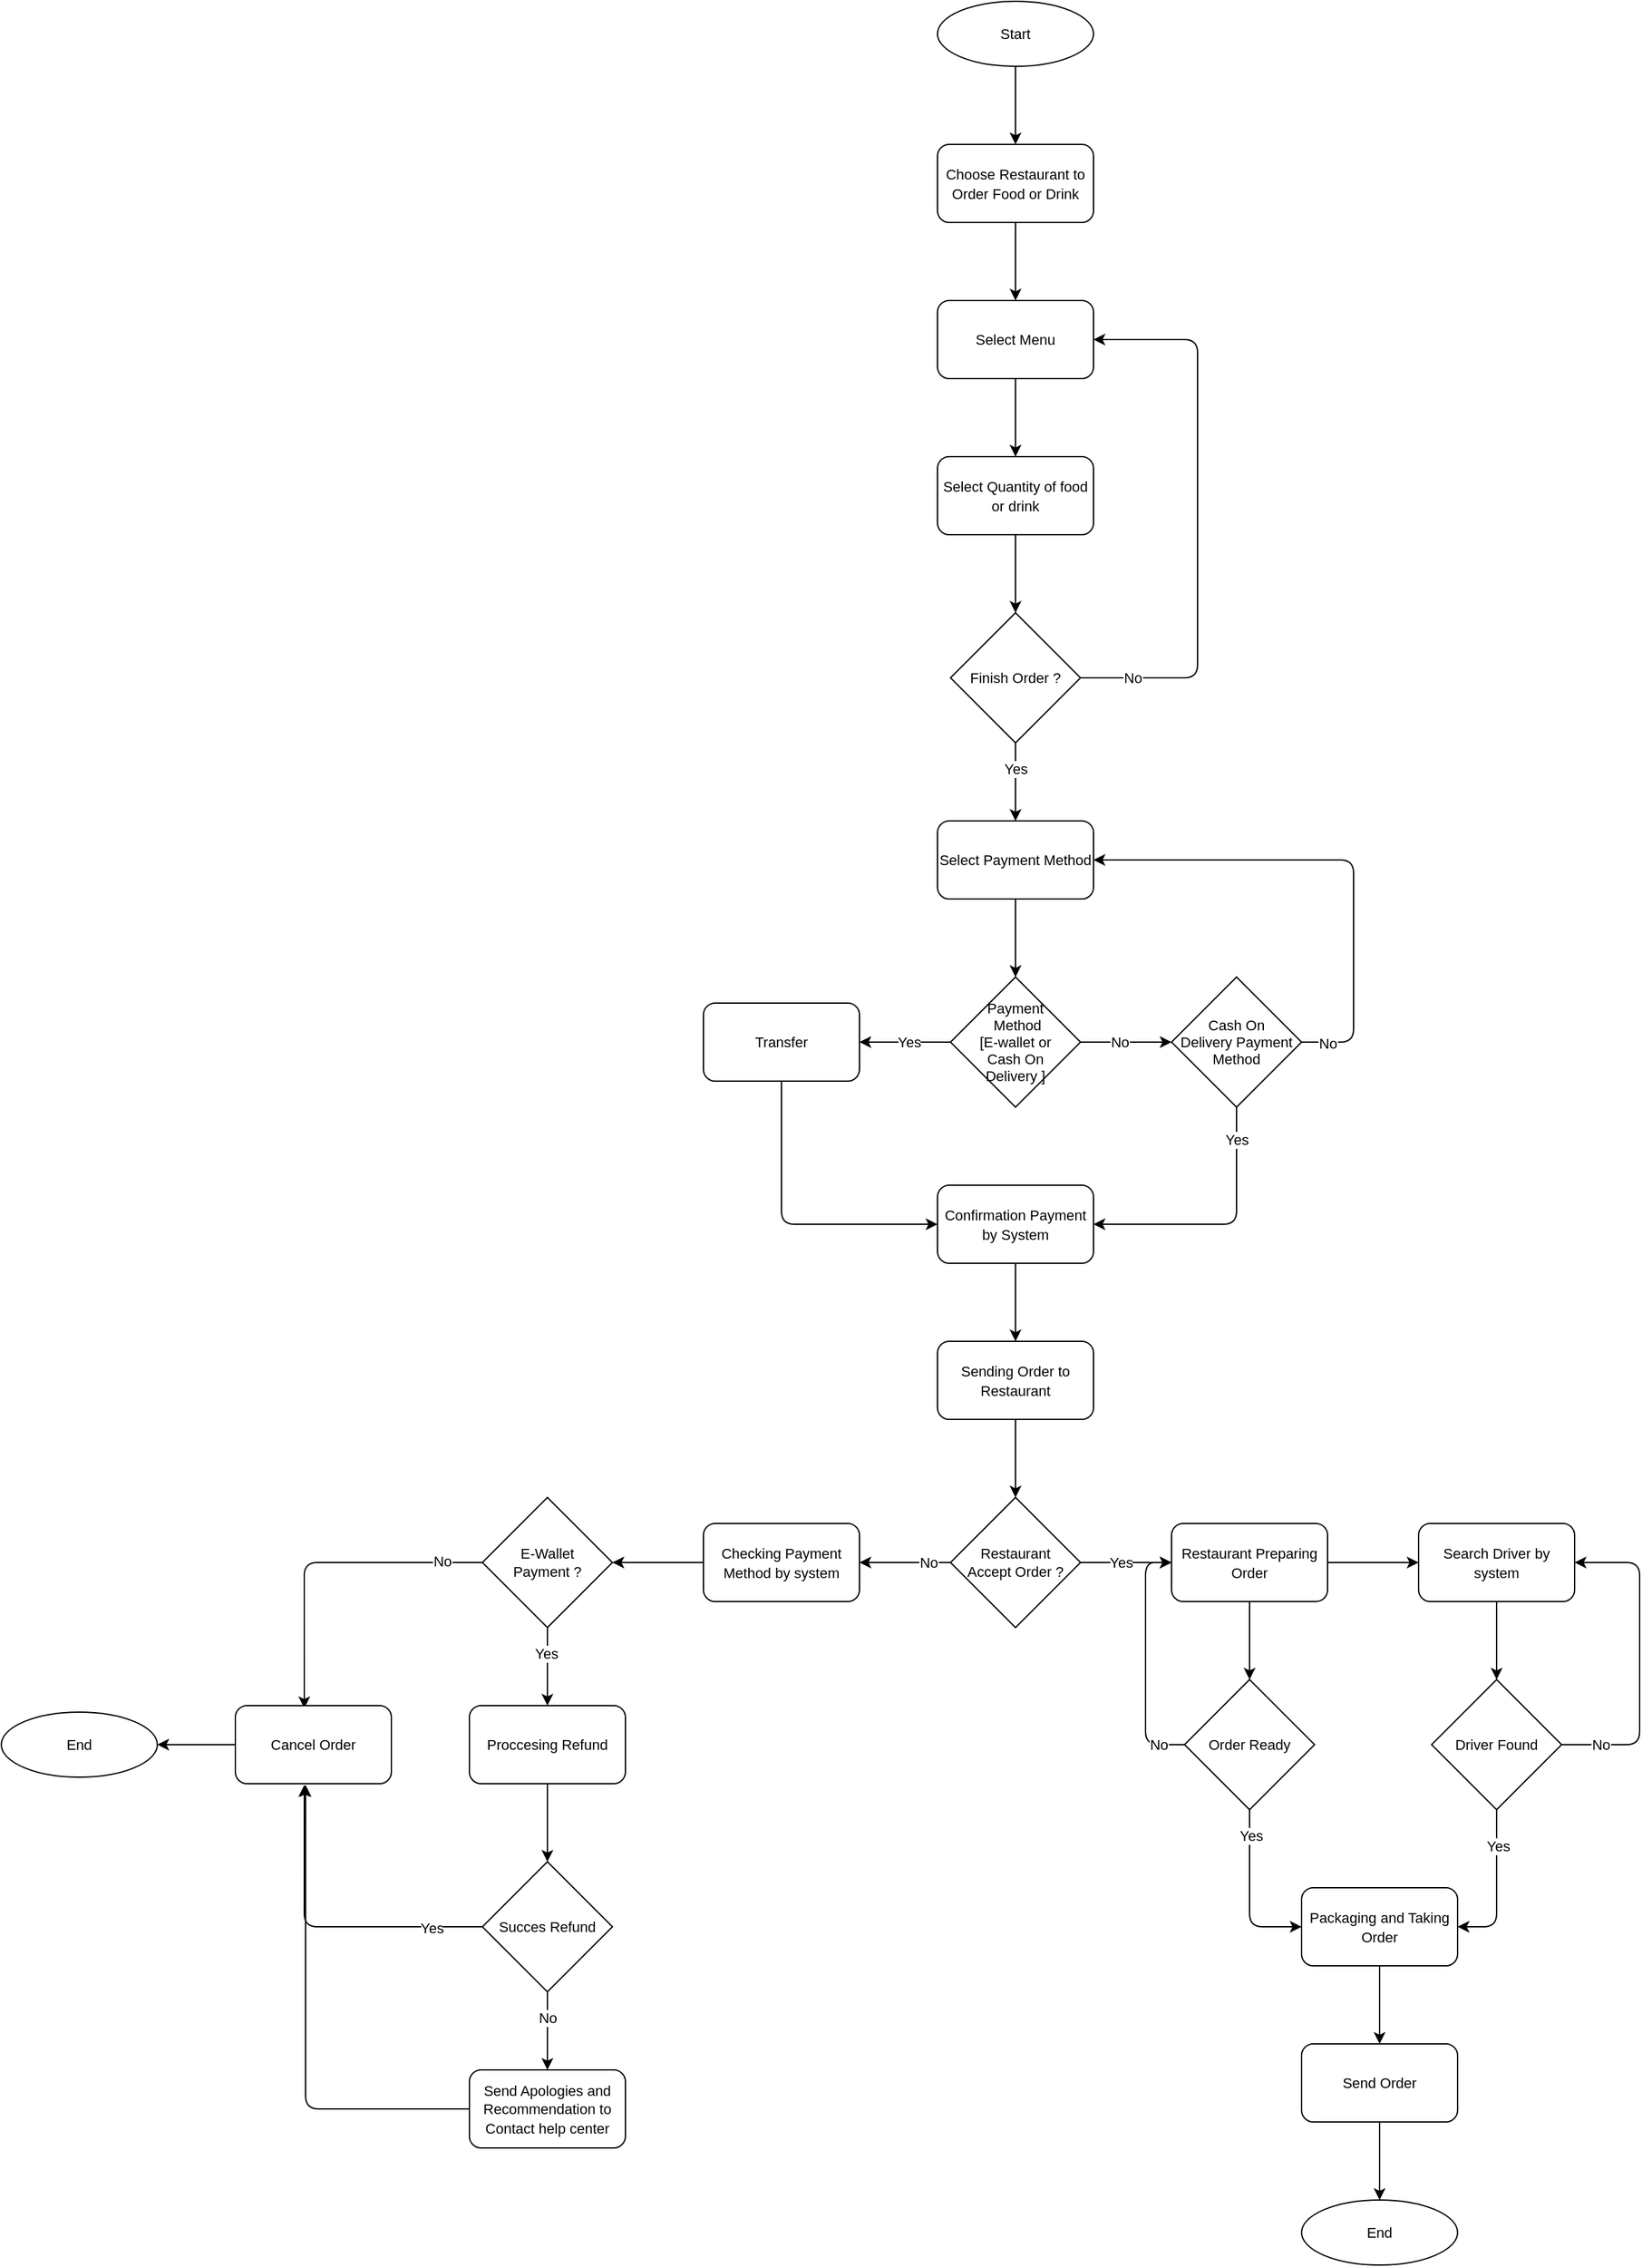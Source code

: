 <mxfile>
    <diagram id="04bCHpwklenMnlwjYuSA" name="Page-1">
        <mxGraphModel dx="1594" dy="562" grid="1" gridSize="10" guides="1" tooltips="1" connect="1" arrows="1" fold="1" page="1" pageScale="1" pageWidth="850" pageHeight="1100" math="0" shadow="0">
            <root>
                <mxCell id="0"/>
                <mxCell id="1" parent="0"/>
                <mxCell id="2" style="edgeStyle=none;html=1;exitX=0.5;exitY=1;exitDx=0;exitDy=0;entryX=0.5;entryY=0;entryDx=0;entryDy=0;" edge="1" parent="1" source="3" target="5">
                    <mxGeometry relative="1" as="geometry"/>
                </mxCell>
                <mxCell id="3" value="&lt;font style=&quot;font-size: 11px&quot;&gt;Start&lt;/font&gt;" style="ellipse;whiteSpace=wrap;html=1;" vertex="1" parent="1">
                    <mxGeometry x="180" y="30" width="120" height="50" as="geometry"/>
                </mxCell>
                <mxCell id="4" style="edgeStyle=none;html=1;exitX=0.5;exitY=1;exitDx=0;exitDy=0;fontSize=11;" edge="1" parent="1" source="5" target="7">
                    <mxGeometry relative="1" as="geometry"/>
                </mxCell>
                <mxCell id="5" value="&lt;font style=&quot;font-size: 11px&quot;&gt;Choose Restaurant to Order Food or Drink&lt;/font&gt;" style="rounded=1;whiteSpace=wrap;html=1;" vertex="1" parent="1">
                    <mxGeometry x="180" y="140" width="120" height="60" as="geometry"/>
                </mxCell>
                <mxCell id="6" style="edgeStyle=none;html=1;exitX=0.5;exitY=1;exitDx=0;exitDy=0;fontSize=11;" edge="1" parent="1" source="7" target="9">
                    <mxGeometry relative="1" as="geometry"/>
                </mxCell>
                <mxCell id="7" value="&lt;font style=&quot;font-size: 11px&quot;&gt;Select Menu&lt;/font&gt;" style="rounded=1;whiteSpace=wrap;html=1;" vertex="1" parent="1">
                    <mxGeometry x="180" y="260" width="120" height="60" as="geometry"/>
                </mxCell>
                <mxCell id="8" style="edgeStyle=none;html=1;exitX=0.5;exitY=1;exitDx=0;exitDy=0;entryX=0.5;entryY=0;entryDx=0;entryDy=0;fontSize=11;" edge="1" parent="1" source="9" target="14">
                    <mxGeometry relative="1" as="geometry"/>
                </mxCell>
                <mxCell id="9" value="&lt;font style=&quot;font-size: 11px&quot;&gt;Select Quantity of food or drink&lt;/font&gt;" style="rounded=1;whiteSpace=wrap;html=1;" vertex="1" parent="1">
                    <mxGeometry x="180" y="380" width="120" height="60" as="geometry"/>
                </mxCell>
                <mxCell id="10" style="edgeStyle=none;html=1;exitX=1;exitY=0.5;exitDx=0;exitDy=0;entryX=1;entryY=0.5;entryDx=0;entryDy=0;fontSize=11;" edge="1" parent="1" source="14" target="7">
                    <mxGeometry relative="1" as="geometry">
                        <Array as="points">
                            <mxPoint x="380" y="550"/>
                            <mxPoint x="380" y="290"/>
                        </Array>
                    </mxGeometry>
                </mxCell>
                <mxCell id="11" value="No" style="edgeLabel;html=1;align=center;verticalAlign=middle;resizable=0;points=[];fontSize=11;" vertex="1" connectable="0" parent="10">
                    <mxGeometry x="-0.093" y="4" relative="1" as="geometry">
                        <mxPoint x="-46" y="105" as="offset"/>
                    </mxGeometry>
                </mxCell>
                <mxCell id="12" style="edgeStyle=none;html=1;exitX=0.5;exitY=1;exitDx=0;exitDy=0;entryX=0.5;entryY=0;entryDx=0;entryDy=0;fontSize=11;" edge="1" parent="1" source="14" target="21">
                    <mxGeometry relative="1" as="geometry"/>
                </mxCell>
                <mxCell id="13" value="Yes" style="edgeLabel;html=1;align=center;verticalAlign=middle;resizable=0;points=[];fontSize=11;" vertex="1" connectable="0" parent="12">
                    <mxGeometry x="-0.38" y="1" relative="1" as="geometry">
                        <mxPoint x="-1" y="1" as="offset"/>
                    </mxGeometry>
                </mxCell>
                <mxCell id="14" value="Finish Order ?" style="rhombus;whiteSpace=wrap;html=1;fontSize=11;" vertex="1" parent="1">
                    <mxGeometry x="190" y="500" width="100" height="100" as="geometry"/>
                </mxCell>
                <mxCell id="15" style="edgeStyle=none;html=1;exitX=0;exitY=0.5;exitDx=0;exitDy=0;entryX=1;entryY=0.5;entryDx=0;entryDy=0;fontSize=11;" edge="1" parent="1" source="19" target="23">
                    <mxGeometry relative="1" as="geometry">
                        <Array as="points">
                            <mxPoint x="170" y="830"/>
                        </Array>
                    </mxGeometry>
                </mxCell>
                <mxCell id="16" value="Yes" style="edgeLabel;html=1;align=center;verticalAlign=middle;resizable=0;points=[];fontSize=11;" vertex="1" connectable="0" parent="15">
                    <mxGeometry x="-0.086" relative="1" as="geometry">
                        <mxPoint as="offset"/>
                    </mxGeometry>
                </mxCell>
                <mxCell id="17" style="edgeStyle=none;html=1;exitX=1;exitY=0.5;exitDx=0;exitDy=0;entryX=0;entryY=0.5;entryDx=0;entryDy=0;fontSize=11;" edge="1" parent="1" source="19" target="30">
                    <mxGeometry relative="1" as="geometry"/>
                </mxCell>
                <mxCell id="18" value="No" style="edgeLabel;html=1;align=center;verticalAlign=middle;resizable=0;points=[];fontSize=11;" vertex="1" connectable="0" parent="17">
                    <mxGeometry x="-0.4" relative="1" as="geometry">
                        <mxPoint x="9" as="offset"/>
                    </mxGeometry>
                </mxCell>
                <mxCell id="19" value="Payment&lt;br&gt;&amp;nbsp;Method&lt;br&gt;[E-wallet or &lt;br&gt;Cash On &lt;br&gt;Delivery ]" style="rhombus;whiteSpace=wrap;html=1;fontSize=11;" vertex="1" parent="1">
                    <mxGeometry x="190" y="780" width="100" height="100" as="geometry"/>
                </mxCell>
                <mxCell id="20" style="edgeStyle=none;html=1;exitX=0.5;exitY=1;exitDx=0;exitDy=0;entryX=0.5;entryY=0;entryDx=0;entryDy=0;fontSize=11;" edge="1" parent="1" source="21" target="19">
                    <mxGeometry relative="1" as="geometry"/>
                </mxCell>
                <mxCell id="21" value="&lt;font style=&quot;font-size: 11px&quot;&gt;Select Payment Method&lt;/font&gt;" style="rounded=1;whiteSpace=wrap;html=1;" vertex="1" parent="1">
                    <mxGeometry x="180" y="660" width="120" height="60" as="geometry"/>
                </mxCell>
                <mxCell id="22" style="edgeStyle=none;html=1;exitX=0.5;exitY=1;exitDx=0;exitDy=0;entryX=0;entryY=0.5;entryDx=0;entryDy=0;fontSize=11;" edge="1" parent="1" source="23" target="25">
                    <mxGeometry relative="1" as="geometry">
                        <Array as="points">
                            <mxPoint x="60" y="970"/>
                        </Array>
                    </mxGeometry>
                </mxCell>
                <mxCell id="23" value="&lt;font style=&quot;font-size: 11px&quot;&gt;Transfer&lt;/font&gt;" style="rounded=1;whiteSpace=wrap;html=1;" vertex="1" parent="1">
                    <mxGeometry y="800" width="120" height="60" as="geometry"/>
                </mxCell>
                <mxCell id="24" style="edgeStyle=none;html=1;exitX=0.5;exitY=1;exitDx=0;exitDy=0;fontSize=11;" edge="1" parent="1" source="25" target="32">
                    <mxGeometry relative="1" as="geometry"/>
                </mxCell>
                <mxCell id="25" value="&lt;font style=&quot;font-size: 11px&quot;&gt;Confirmation Payment by System&lt;/font&gt;" style="rounded=1;whiteSpace=wrap;html=1;" vertex="1" parent="1">
                    <mxGeometry x="180" y="940" width="120" height="60" as="geometry"/>
                </mxCell>
                <mxCell id="26" style="edgeStyle=none;html=1;exitX=1;exitY=0.5;exitDx=0;exitDy=0;entryX=1;entryY=0.5;entryDx=0;entryDy=0;fontSize=11;" edge="1" parent="1" source="30" target="21">
                    <mxGeometry relative="1" as="geometry">
                        <Array as="points">
                            <mxPoint x="500" y="830"/>
                            <mxPoint x="500" y="690"/>
                        </Array>
                    </mxGeometry>
                </mxCell>
                <mxCell id="27" value="No" style="edgeLabel;html=1;align=center;verticalAlign=middle;resizable=0;points=[];fontSize=11;" vertex="1" connectable="0" parent="26">
                    <mxGeometry x="-0.65" y="-4" relative="1" as="geometry">
                        <mxPoint x="-24" y="27" as="offset"/>
                    </mxGeometry>
                </mxCell>
                <mxCell id="28" style="edgeStyle=none;html=1;exitX=0.5;exitY=1;exitDx=0;exitDy=0;fontSize=11;entryX=1;entryY=0.5;entryDx=0;entryDy=0;" edge="1" parent="1" source="30" target="25">
                    <mxGeometry relative="1" as="geometry">
                        <mxPoint x="330" y="960" as="targetPoint"/>
                        <Array as="points">
                            <mxPoint x="410" y="970"/>
                        </Array>
                    </mxGeometry>
                </mxCell>
                <mxCell id="29" value="Yes" style="edgeLabel;html=1;align=center;verticalAlign=middle;resizable=0;points=[];fontSize=11;" vertex="1" connectable="0" parent="28">
                    <mxGeometry x="-0.749" relative="1" as="geometry">
                        <mxPoint as="offset"/>
                    </mxGeometry>
                </mxCell>
                <mxCell id="30" value="&lt;span style=&quot;font-family: &amp;#34;helvetica&amp;#34;&quot;&gt;Cash On &lt;br&gt;Delivery Payment &lt;br&gt;Method&lt;/span&gt;" style="rhombus;whiteSpace=wrap;html=1;fontSize=11;" vertex="1" parent="1">
                    <mxGeometry x="360" y="780" width="100" height="100" as="geometry"/>
                </mxCell>
                <mxCell id="31" style="edgeStyle=none;html=1;exitX=0.5;exitY=1;exitDx=0;exitDy=0;entryX=0.5;entryY=0;entryDx=0;entryDy=0;fontSize=11;" edge="1" parent="1" source="32" target="37">
                    <mxGeometry relative="1" as="geometry"/>
                </mxCell>
                <mxCell id="32" value="&lt;span style=&quot;font-size: 11px&quot;&gt;Sending Order to Restaurant&lt;/span&gt;" style="rounded=1;whiteSpace=wrap;html=1;" vertex="1" parent="1">
                    <mxGeometry x="180" y="1060" width="120" height="60" as="geometry"/>
                </mxCell>
                <mxCell id="33" style="edgeStyle=none;html=1;exitX=0;exitY=0.5;exitDx=0;exitDy=0;entryX=1;entryY=0.5;entryDx=0;entryDy=0;fontSize=11;" edge="1" parent="1" source="37" target="39">
                    <mxGeometry relative="1" as="geometry"/>
                </mxCell>
                <mxCell id="34" value="No" style="edgeLabel;html=1;align=center;verticalAlign=middle;resizable=0;points=[];fontSize=11;" vertex="1" connectable="0" parent="33">
                    <mxGeometry x="-0.501" relative="1" as="geometry">
                        <mxPoint as="offset"/>
                    </mxGeometry>
                </mxCell>
                <mxCell id="35" style="edgeStyle=none;html=1;exitX=1;exitY=0.5;exitDx=0;exitDy=0;entryX=0;entryY=0.5;entryDx=0;entryDy=0;fontSize=11;" edge="1" parent="1" source="37" target="59">
                    <mxGeometry relative="1" as="geometry"/>
                </mxCell>
                <mxCell id="36" value="Yes" style="edgeLabel;html=1;align=center;verticalAlign=middle;resizable=0;points=[];fontSize=11;" vertex="1" connectable="0" parent="35">
                    <mxGeometry x="-0.387" relative="1" as="geometry">
                        <mxPoint x="9" as="offset"/>
                    </mxGeometry>
                </mxCell>
                <mxCell id="37" value="Restaurant &lt;br&gt;Accept Order ?" style="rhombus;whiteSpace=wrap;html=1;fontSize=11;" vertex="1" parent="1">
                    <mxGeometry x="190" y="1180" width="100" height="100" as="geometry"/>
                </mxCell>
                <mxCell id="38" style="edgeStyle=none;html=1;exitX=0;exitY=0.5;exitDx=0;exitDy=0;entryX=1;entryY=0.5;entryDx=0;entryDy=0;fontSize=11;" edge="1" parent="1" source="39" target="44">
                    <mxGeometry relative="1" as="geometry"/>
                </mxCell>
                <mxCell id="39" value="&lt;span style=&quot;font-size: 11px&quot;&gt;Checking Payment Method by system&lt;/span&gt;" style="rounded=1;whiteSpace=wrap;html=1;" vertex="1" parent="1">
                    <mxGeometry y="1200" width="120" height="60" as="geometry"/>
                </mxCell>
                <mxCell id="40" style="edgeStyle=none;html=1;exitX=0.5;exitY=1;exitDx=0;exitDy=0;entryX=0.5;entryY=0;entryDx=0;entryDy=0;fontSize=11;" edge="1" parent="1" source="44" target="46">
                    <mxGeometry relative="1" as="geometry"/>
                </mxCell>
                <mxCell id="41" value="Yes" style="edgeLabel;html=1;align=center;verticalAlign=middle;resizable=0;points=[];fontSize=11;" vertex="1" connectable="0" parent="40">
                    <mxGeometry x="-0.35" y="-1" relative="1" as="geometry">
                        <mxPoint as="offset"/>
                    </mxGeometry>
                </mxCell>
                <mxCell id="42" style="edgeStyle=none;html=1;exitX=0;exitY=0.5;exitDx=0;exitDy=0;entryX=0.442;entryY=0.033;entryDx=0;entryDy=0;entryPerimeter=0;fontSize=11;" edge="1" parent="1" source="44" target="53">
                    <mxGeometry relative="1" as="geometry">
                        <Array as="points">
                            <mxPoint x="-307" y="1230"/>
                        </Array>
                    </mxGeometry>
                </mxCell>
                <mxCell id="43" value="No" style="edgeLabel;html=1;align=center;verticalAlign=middle;resizable=0;points=[];fontSize=11;" vertex="1" connectable="0" parent="42">
                    <mxGeometry x="-0.751" y="-1" relative="1" as="geometry">
                        <mxPoint as="offset"/>
                    </mxGeometry>
                </mxCell>
                <mxCell id="44" value="E-Wallet&lt;br&gt;Payment ?" style="rhombus;whiteSpace=wrap;html=1;fontSize=11;" vertex="1" parent="1">
                    <mxGeometry x="-170" y="1180" width="100" height="100" as="geometry"/>
                </mxCell>
                <mxCell id="45" style="edgeStyle=none;html=1;exitX=0.5;exitY=1;exitDx=0;exitDy=0;entryX=0.5;entryY=0;entryDx=0;entryDy=0;fontSize=11;" edge="1" parent="1" source="46" target="51">
                    <mxGeometry relative="1" as="geometry"/>
                </mxCell>
                <mxCell id="46" value="&lt;font style=&quot;font-size: 11px&quot;&gt;Proccesing Refund&lt;/font&gt;" style="rounded=1;whiteSpace=wrap;html=1;" vertex="1" parent="1">
                    <mxGeometry x="-180" y="1340" width="120" height="60" as="geometry"/>
                </mxCell>
                <mxCell id="47" style="edgeStyle=none;html=1;exitX=0;exitY=0.5;exitDx=0;exitDy=0;entryX=0.442;entryY=1.017;entryDx=0;entryDy=0;entryPerimeter=0;fontSize=11;" edge="1" parent="1" source="51" target="53">
                    <mxGeometry relative="1" as="geometry">
                        <Array as="points">
                            <mxPoint x="-307" y="1510"/>
                        </Array>
                    </mxGeometry>
                </mxCell>
                <mxCell id="48" value="Yes" style="edgeLabel;html=1;align=center;verticalAlign=middle;resizable=0;points=[];fontSize=11;" vertex="1" connectable="0" parent="47">
                    <mxGeometry x="-0.683" y="1" relative="1" as="geometry">
                        <mxPoint as="offset"/>
                    </mxGeometry>
                </mxCell>
                <mxCell id="49" style="edgeStyle=none;html=1;exitX=0.5;exitY=1;exitDx=0;exitDy=0;entryX=0.5;entryY=0;entryDx=0;entryDy=0;fontSize=11;" edge="1" parent="1" source="51" target="55">
                    <mxGeometry relative="1" as="geometry"/>
                </mxCell>
                <mxCell id="50" value="No" style="edgeLabel;html=1;align=center;verticalAlign=middle;resizable=0;points=[];fontSize=11;" vertex="1" connectable="0" parent="49">
                    <mxGeometry x="-0.433" y="1" relative="1" as="geometry">
                        <mxPoint x="-1" y="3" as="offset"/>
                    </mxGeometry>
                </mxCell>
                <mxCell id="51" value="Succes Refund" style="rhombus;whiteSpace=wrap;html=1;fontSize=11;" vertex="1" parent="1">
                    <mxGeometry x="-170" y="1460" width="100" height="100" as="geometry"/>
                </mxCell>
                <mxCell id="52" style="edgeStyle=none;html=1;exitX=0;exitY=0.5;exitDx=0;exitDy=0;entryX=1;entryY=0.5;entryDx=0;entryDy=0;fontSize=11;" edge="1" parent="1" source="53" target="56">
                    <mxGeometry relative="1" as="geometry"/>
                </mxCell>
                <mxCell id="53" value="&lt;font style=&quot;font-size: 11px&quot;&gt;Cancel Order&lt;/font&gt;" style="rounded=1;whiteSpace=wrap;html=1;" vertex="1" parent="1">
                    <mxGeometry x="-360" y="1340" width="120" height="60" as="geometry"/>
                </mxCell>
                <mxCell id="54" style="edgeStyle=none;html=1;exitX=0;exitY=0.5;exitDx=0;exitDy=0;entryX=0.45;entryY=1.017;entryDx=0;entryDy=0;entryPerimeter=0;fontSize=11;" edge="1" parent="1" source="55" target="53">
                    <mxGeometry relative="1" as="geometry">
                        <Array as="points">
                            <mxPoint x="-306" y="1650"/>
                        </Array>
                    </mxGeometry>
                </mxCell>
                <mxCell id="55" value="&lt;font style=&quot;font-size: 11px&quot;&gt;Send Apologies and Recommendation to Contact help center&lt;/font&gt;" style="rounded=1;whiteSpace=wrap;html=1;" vertex="1" parent="1">
                    <mxGeometry x="-180" y="1620" width="120" height="60" as="geometry"/>
                </mxCell>
                <mxCell id="56" value="&lt;font style=&quot;font-size: 11px&quot;&gt;End&lt;/font&gt;" style="ellipse;whiteSpace=wrap;html=1;" vertex="1" parent="1">
                    <mxGeometry x="-540" y="1345" width="120" height="50" as="geometry"/>
                </mxCell>
                <mxCell id="57" style="edgeStyle=none;html=1;exitX=1;exitY=0.5;exitDx=0;exitDy=0;entryX=0;entryY=0.5;entryDx=0;entryDy=0;fontSize=11;" edge="1" parent="1" source="59" target="61">
                    <mxGeometry relative="1" as="geometry"/>
                </mxCell>
                <mxCell id="58" style="edgeStyle=none;html=1;exitX=0.5;exitY=1;exitDx=0;exitDy=0;fontSize=11;" edge="1" parent="1" source="59" target="66">
                    <mxGeometry relative="1" as="geometry"/>
                </mxCell>
                <mxCell id="59" value="&lt;span style=&quot;font-size: 11px&quot;&gt;Restaurant Preparing Order&lt;/span&gt;" style="rounded=1;whiteSpace=wrap;html=1;" vertex="1" parent="1">
                    <mxGeometry x="360" y="1200" width="120" height="60" as="geometry"/>
                </mxCell>
                <mxCell id="60" style="edgeStyle=none;html=1;exitX=0.5;exitY=1;exitDx=0;exitDy=0;entryX=0.5;entryY=0;entryDx=0;entryDy=0;fontSize=11;" edge="1" parent="1" source="61" target="71">
                    <mxGeometry relative="1" as="geometry"/>
                </mxCell>
                <mxCell id="61" value="&lt;span style=&quot;font-size: 11px&quot;&gt;Search Driver by system&lt;/span&gt;" style="rounded=1;whiteSpace=wrap;html=1;" vertex="1" parent="1">
                    <mxGeometry x="550" y="1200" width="120" height="60" as="geometry"/>
                </mxCell>
                <mxCell id="62" style="edgeStyle=none;html=1;exitX=0;exitY=0.5;exitDx=0;exitDy=0;entryX=0;entryY=0.5;entryDx=0;entryDy=0;fontSize=11;" edge="1" parent="1" source="66" target="59">
                    <mxGeometry relative="1" as="geometry">
                        <Array as="points">
                            <mxPoint x="340" y="1370"/>
                            <mxPoint x="340" y="1230"/>
                        </Array>
                    </mxGeometry>
                </mxCell>
                <mxCell id="63" value="No" style="edgeLabel;html=1;align=center;verticalAlign=middle;resizable=0;points=[];fontSize=11;" vertex="1" connectable="0" parent="62">
                    <mxGeometry x="-0.292" y="-2" relative="1" as="geometry">
                        <mxPoint x="8" y="37" as="offset"/>
                    </mxGeometry>
                </mxCell>
                <mxCell id="64" style="edgeStyle=none;html=1;exitX=0.5;exitY=1;exitDx=0;exitDy=0;entryX=0;entryY=0.5;entryDx=0;entryDy=0;fontSize=11;" edge="1" parent="1" source="66" target="73">
                    <mxGeometry relative="1" as="geometry">
                        <Array as="points">
                            <mxPoint x="420" y="1510"/>
                        </Array>
                    </mxGeometry>
                </mxCell>
                <mxCell id="65" value="Yes" style="edgeLabel;html=1;align=center;verticalAlign=middle;resizable=0;points=[];fontSize=11;" vertex="1" connectable="0" parent="64">
                    <mxGeometry x="-0.69" y="1" relative="1" as="geometry">
                        <mxPoint as="offset"/>
                    </mxGeometry>
                </mxCell>
                <mxCell id="66" value="Order Ready" style="rhombus;whiteSpace=wrap;html=1;fontSize=11;" vertex="1" parent="1">
                    <mxGeometry x="370" y="1320" width="100" height="100" as="geometry"/>
                </mxCell>
                <mxCell id="67" style="edgeStyle=none;html=1;exitX=1;exitY=0.5;exitDx=0;exitDy=0;entryX=1;entryY=0.5;entryDx=0;entryDy=0;fontSize=11;" edge="1" parent="1" source="71" target="61">
                    <mxGeometry relative="1" as="geometry">
                        <Array as="points">
                            <mxPoint x="720" y="1370"/>
                            <mxPoint x="720" y="1230"/>
                        </Array>
                    </mxGeometry>
                </mxCell>
                <mxCell id="68" value="No" style="edgeLabel;html=1;align=center;verticalAlign=middle;resizable=0;points=[];fontSize=11;" vertex="1" connectable="0" parent="67">
                    <mxGeometry x="-0.664" relative="1" as="geometry">
                        <mxPoint x="-12" as="offset"/>
                    </mxGeometry>
                </mxCell>
                <mxCell id="69" style="edgeStyle=none;html=1;exitX=0.5;exitY=1;exitDx=0;exitDy=0;entryX=1;entryY=0.5;entryDx=0;entryDy=0;fontSize=11;" edge="1" parent="1" source="71" target="73">
                    <mxGeometry relative="1" as="geometry">
                        <Array as="points">
                            <mxPoint x="610" y="1510"/>
                        </Array>
                    </mxGeometry>
                </mxCell>
                <mxCell id="70" value="Yes" style="edgeLabel;html=1;align=center;verticalAlign=middle;resizable=0;points=[];fontSize=11;" vertex="1" connectable="0" parent="69">
                    <mxGeometry x="-0.541" y="1" relative="1" as="geometry">
                        <mxPoint as="offset"/>
                    </mxGeometry>
                </mxCell>
                <mxCell id="71" value="Driver Found" style="rhombus;whiteSpace=wrap;html=1;fontSize=11;" vertex="1" parent="1">
                    <mxGeometry x="560" y="1320" width="100" height="100" as="geometry"/>
                </mxCell>
                <mxCell id="76" style="edgeStyle=none;html=1;exitX=0.5;exitY=1;exitDx=0;exitDy=0;entryX=0.5;entryY=0;entryDx=0;entryDy=0;" edge="1" parent="1" source="73" target="75">
                    <mxGeometry relative="1" as="geometry"/>
                </mxCell>
                <mxCell id="73" value="&lt;span style=&quot;font-size: 11px&quot;&gt;Packaging and Taking Order&lt;/span&gt;" style="rounded=1;whiteSpace=wrap;html=1;" vertex="1" parent="1">
                    <mxGeometry x="460" y="1480" width="120" height="60" as="geometry"/>
                </mxCell>
                <mxCell id="74" value="&lt;font style=&quot;font-size: 11px&quot;&gt;End&lt;/font&gt;" style="ellipse;whiteSpace=wrap;html=1;" vertex="1" parent="1">
                    <mxGeometry x="460" y="1720" width="120" height="50" as="geometry"/>
                </mxCell>
                <mxCell id="77" style="edgeStyle=none;html=1;exitX=0.5;exitY=1;exitDx=0;exitDy=0;entryX=0.5;entryY=0;entryDx=0;entryDy=0;" edge="1" parent="1" source="75" target="74">
                    <mxGeometry relative="1" as="geometry"/>
                </mxCell>
                <mxCell id="75" value="&lt;span style=&quot;font-size: 11px&quot;&gt;Send Order&lt;/span&gt;" style="rounded=1;whiteSpace=wrap;html=1;" vertex="1" parent="1">
                    <mxGeometry x="460" y="1600" width="120" height="60" as="geometry"/>
                </mxCell>
            </root>
        </mxGraphModel>
    </diagram>
</mxfile>